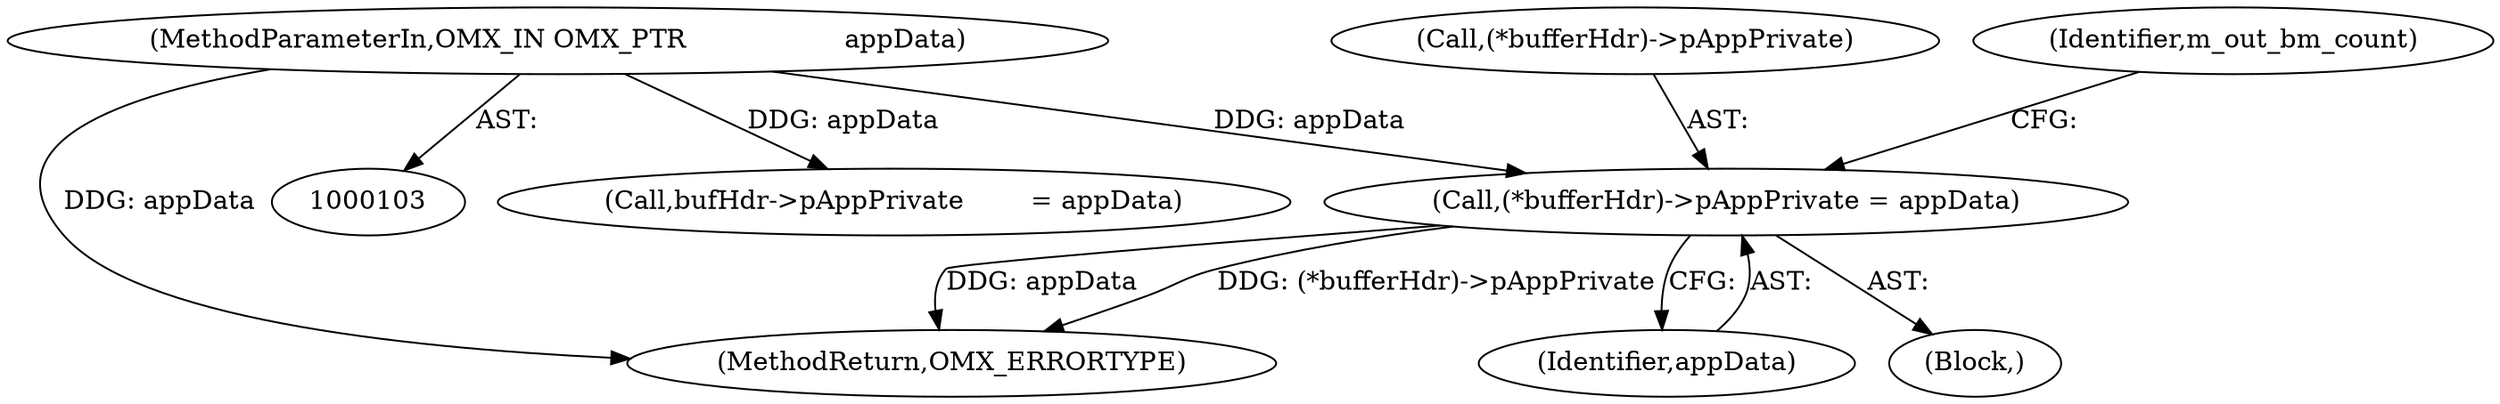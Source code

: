 digraph "0_Android_7558d03e6498e970b761aa44fff6b2c659202d95_0@pointer" {
"1000582" [label="(Call,(*bufferHdr)->pAppPrivate = appData)"];
"1000107" [label="(MethodParameterIn,OMX_IN OMX_PTR                   appData)"];
"1000107" [label="(MethodParameterIn,OMX_IN OMX_PTR                   appData)"];
"1000252" [label="(Call,bufHdr->pAppPrivate        = appData)"];
"1000619" [label="(MethodReturn,OMX_ERRORTYPE)"];
"1000587" [label="(Identifier,appData)"];
"1000583" [label="(Call,(*bufferHdr)->pAppPrivate)"];
"1000582" [label="(Call,(*bufferHdr)->pAppPrivate = appData)"];
"1000361" [label="(Block,)"];
"1000590" [label="(Identifier,m_out_bm_count)"];
"1000582" -> "1000361"  [label="AST: "];
"1000582" -> "1000587"  [label="CFG: "];
"1000583" -> "1000582"  [label="AST: "];
"1000587" -> "1000582"  [label="AST: "];
"1000590" -> "1000582"  [label="CFG: "];
"1000582" -> "1000619"  [label="DDG: (*bufferHdr)->pAppPrivate"];
"1000582" -> "1000619"  [label="DDG: appData"];
"1000107" -> "1000582"  [label="DDG: appData"];
"1000107" -> "1000103"  [label="AST: "];
"1000107" -> "1000619"  [label="DDG: appData"];
"1000107" -> "1000252"  [label="DDG: appData"];
}

